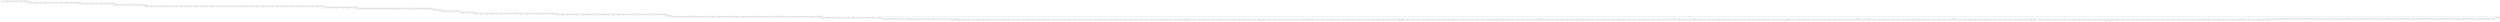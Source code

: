 digraph
{
  vcsn_context = "lat<letterset<char_letters(abc)>, letterset<char_letters(abc)>>, b"
  rankdir = LR
  edge [arrowhead = vee, arrowsize = .6]
  {
    node [shape = point, width = 0]
    I0
    I1
    I2
    I3
    I4
    I5
    I6
    I7
    I8
    I9
    I10
    I11
    I12
    I13
    I14
    I15
    I16
    I17
    F15
    F45
    F70
    F113
    F148
    F172
    F251
    F256
    F258
    F299
    F316
    F333
    F397
    F436
    F461
    F463
  }
  {
    node [shape = circle, style = rounded, width = 0.5]
    0
    1
    2
    3
    4
    5
    6
    7
    8
    9
    10
    11
    12
    13
    14
    15
    16
    17
    18
    19
    20
    21
    22
    23
    24
    25
    26
    27
    28
    29
    30
    31
    32
    33
    34
    35
    36
    37
    38
    39
    40
    41
    42
    43
    44
    45
    46
    47
    48
    49
    50
    51
    52
    53
    54
    55
    56
    57
    58
    59
    60
    61
    62
    63
    64
    65
    66
    67
    68
    69
    70
    71
    72
    73
    74
    75
    76
    77
    78
    79
    80
    81
    82
    83
    84
    85
    86
    87
    88
    89
    90
    91
    92
    93
    94
    95
    96
    97
    98
    99
    100
    101
    102
    103
    104
    105
    106
    107
    108
    109
    110
    111
    112
    113
    114
    115
    116
    117
    118
    119
    120
    121
    122
    123
    124
    125
    126
    127
    128
    129
    130
    131
    132
    133
    134
    135
    136
    137
    138
    139
    140
    141
    142
    143
    144
    145
    146
    147
    148
    149
    150
    151
    152
    153
    154
    155
    156
    157
    158
    159
    160
    161
    162
    163
    164
    165
    166
    167
    168
    169
    170
    171
    172
    173
    174
    175
    176
    177
    178
    179
    180
    181
    182
    183
    184
    185
    186
    187
    188
    189
    190
    191
    192
    193
    194
    195
    196
    197
    198
    199
    200
    201
    202
    203
    204
    205
    206
    207
    208
    209
    210
    211
    212
    213
    214
    215
    216
    217
    218
    219
    220
    221
    222
    223
    224
    225
    226
    227
    228
    229
    230
    231
    232
    233
    234
    235
    236
    237
    238
    239
    240
    241
    242
    243
    244
    245
    246
    247
    248
    249
    250
    251
    252
    253
    254
    255
    256
    257
    258
    259
    260
    261
    262
    263
    264
    265
    266
    267
    268
    269
    270
    271
    272
    273
    274
    275
    276
    277
    278
    279
    280
    281
    282
    283
    284
    285
    286
    287
    288
    289
    290
    291
    292
    293
    294
    295
    296
    297
    298
    299
    300
    301
    302
    303
    304
    305
    306
    307
    308
    309
    310
    311
    312
    313
    314
    315
    316
    317
    318
    319
    320
    321
    322
    323
    324
    325
    326
    327
    328
    329
    330
    331
    332
    333
    334
    335
    336
    337
    338
    339
    340
    341
    342
    343
    344
    345
    346
    347
    348
    349
    350
    351
    352
    353
    354
    355
    356
    357
    358
    359
    360
    361
    362
    363
    364
    365
    366
    367
    368
    369
    370
    371
    372
    373
    374
    375
    376
    377
    378
    379
    380
    381
    382
    383
    384
    385
    386
    387
    388
    389
    390
    391
    392
    393
    394
    395
    396
    397
    398
    399
    400
    401
    402
    403
    404
    405
    406
    407
    408
    409
    410
    411
    412
    413
    414
    415
    416
    417
    418
    419
    420
    421
    422
    423
    424
    425
    426
    427
    428
    429
    430
    431
    432
    433
    434
    435
    436
    437
    438
    439
    440
    441
    442
    443
    444
    445
    446
    447
    448
    449
    450
    451
    452
    453
    454
    455
    456
    457
    458
    459
    460
    461
    462
    463
    464
    465
    466
    467
    468
    469
    470
    471
    472
    473
    474
    475
    476
    477
    478
    479
    480
    481
    482
    483
    484
    485
    486
    487
    488
    489
    490
    491
    492
    493
    494
    495
    496
    497
    498
    499
  }
  I0 -> 0
  I1 -> 1
  I2 -> 2
  I3 -> 3
  I4 -> 4
  I5 -> 5
  I6 -> 6
  I7 -> 7
  I8 -> 8
  I9 -> 9
  I10 -> 10
  I11 -> 11
  I12 -> 12
  I13 -> 13
  I14 -> 14
  I15 -> 15
  I16 -> 16
  I17 -> 17
  0 -> 410 [label = "b|c"]
  1 -> 8 [label = "a|c"]
  2 -> 266 [label = "a|a"]
  3 -> 399 [label = "a|b"]
  4 -> 198 [label = "c|c"]
  5 -> 477 [label = "c|a"]
  6 -> 247 [label = "c|a"]
  7 -> 40 [label = "b|b"]
  8 -> 430 [label = "b|b"]
  9 -> 387 [label = "b|a"]
  10 -> 16 [label = "a|b"]
  11 -> 218 [label = "a|a"]
  12 -> 199 [label = "a|b"]
  13 -> 33 [label = "b|b"]
  14 -> 150 [label = "c|a"]
  15 -> F15
  15 -> 465 [label = "b|a"]
  16 -> 307 [label = "a|b"]
  17 -> 34 [label = "b|a"]
  18 -> 263 [label = "c|b"]
  19 -> 26 [label = "a|a"]
  20 -> 138 [label = "b|c"]
  21 -> 165 [label = "b|b"]
  22 -> 352 [label = "b|a"]
  23 -> 447 [label = "a|c"]
  24 -> 95 [label = "b|c"]
  25 -> 293 [label = "a|a"]
  26 -> 480 [label = "b|c"]
  27 -> 45 [label = "c|b"]
  28 -> 133 [label = "b|c"]
  29 -> 260 [label = "b|b"]
  30 -> 441 [label = "a|c"]
  31 -> 359 [label = "b|b"]
  32 -> 98 [label = "c|c"]
  33 -> 478 [label = "a|a"]
  34 -> 161 [label = "c|b"]
  35 -> 50 [label = "c|b"]
  36 -> 5 [label = "b|a"]
  37 -> 220 [label = "c|b"]
  38 -> 94 [label = "a|a"]
  39 -> 212 [label = "c|a"]
  40 -> 350 [label = "c|c"]
  41 -> 27 [label = "c|a"]
  42 -> 433 [label = "c|a"]
  43 -> 141 [label = "a|c"]
  44 -> 472 [label = "c|c"]
  45 -> F45
  45 -> 119 [label = "a|b"]
  46 -> 251 [label = "b|c"]
  47 -> 353 [label = "a|b"]
  48 -> 229 [label = "a|a"]
  49 -> 419 [label = "c|c"]
  50 -> 67 [label = "c|c"]
  51 -> 398 [label = "c|c"]
  52 -> 63 [label = "b|a"]
  53 -> 1 [label = "a|a"]
  54 -> 39 [label = "a|c"]
  55 -> 171 [label = "b|a"]
  56 -> 335 [label = "a|c"]
  57 -> 463 [label = "c|c"]
  58 -> 177 [label = "b|b"]
  59 -> 394 [label = "c|a"]
  60 -> 378 [label = "a|a"]
  61 -> 337 [label = "b|c"]
  62 -> 445 [label = "b|b"]
  63 -> 421 [label = "a|c"]
  64 -> 458 [label = "b|a"]
  65 -> 292 [label = "a|b"]
  66 -> 222 [label = "c|c"]
  67 -> 46 [label = "c|c"]
  68 -> 60 [label = "c|c"]
  69 -> 4 [label = "c|a"]
  70 -> F70
  70 -> 372 [label = "a|b"]
  71 -> 330 [label = "c|b"]
  72 -> 413 [label = "a|c"]
  73 -> 499 [label = "c|c"]
  74 -> 245 [label = "a|b"]
  75 -> 339 [label = "a|c"]
  76 -> 376 [label = "c|b"]
  77 -> 156 [label = "a|b"]
  78 -> 201 [label = "c|a"]
  79 -> 476 [label = "b|a"]
  80 -> 396 [label = "a|a"]
  81 -> 464 [label = "b|c"]
  82 -> 322 [label = "b|a"]
  83 -> 418 [label = "c|c"]
  84 -> 303 [label = "a|b"]
  85 -> 440 [label = "a|c"]
  86 -> 302 [label = "c|b"]
  87 -> 146 [label = "c|c"]
  88 -> 405 [label = "a|a"]
  89 -> 57 [label = "c|b"]
  90 -> 484 [label = "c|a"]
  91 -> 380 [label = "a|c"]
  92 -> 448 [label = "a|a"]
  93 -> 272 [label = "b|a"]
  94 -> 82 [label = "b|b"]
  95 -> 250 [label = "b|b"]
  96 -> 306 [label = "a|a"]
  97 -> 121 [label = "c|a"]
  98 -> 403 [label = "c|a"]
  99 -> 327 [label = "b|c"]
  100 -> 182 [label = "b|b"]
  101 -> 407 [label = "c|a"]
  102 -> 145 [label = "c|b"]
  103 -> 234 [label = "c|b"]
  104 -> 81 [label = "c|c"]
  105 -> 96 [label = "b|c"]
  106 -> 313 [label = "b|b"]
  107 -> 325 [label = "a|b"]
  108 -> 314 [label = "b|c"]
  109 -> 24 [label = "a|c"]
  110 -> 13 [label = "c|a"]
  111 -> 200 [label = "b|a"]
  112 -> 288 [label = "a|b"]
  113 -> F113
  113 -> 158 [label = "c|b"]
  114 -> 257 [label = "a|c"]
  115 -> 41 [label = "c|a"]
  116 -> 174 [label = "a|b"]
  117 -> 450 [label = "a|b"]
  118 -> 354 [label = "b|c"]
  119 -> 316 [label = "a|a"]
  120 -> 103 [label = "c|c"]
  121 -> 493 [label = "b|c"]
  122 -> 323 [label = "b|b"]
  123 -> 205 [label = "a|b"]
  124 -> 115 [label = "c|b"]
  125 -> 83 [label = "b|b"]
  126 -> 456 [label = "c|c"]
  127 -> 53 [label = "a|c"]
  128 -> 240 [label = "b|b"]
  129 -> 219 [label = "c|c"]
  130 -> 295 [label = "b|b"]
  131 -> 498 [label = "a|a"]
  132 -> 414 [label = "b|a"]
  133 -> 318 [label = "c|c"]
  134 -> 236 [label = "c|c"]
  135 -> 473 [label = "a|b"]
  136 -> 192 [label = "c|c"]
  137 -> 461 [label = "b|c"]
  138 -> 232 [label = "b|c"]
  139 -> 126 [label = "a|b"]
  140 -> 334 [label = "c|a"]
  141 -> 278 [label = "a|c"]
  142 -> 120 [label = "b|b"]
  143 -> 208 [label = "c|c"]
  144 -> 170 [label = "b|b"]
  145 -> 100 [label = "a|a"]
  146 -> 470 [label = "c|a"]
  147 -> 393 [label = "c|a"]
  148 -> F148
  148 -> 459 [label = "c|b"]
  149 -> 183 [label = "a|c"]
  150 -> 253 [label = "c|b"]
  151 -> 64 [label = "b|c"]
  152 -> 17 [label = "a|c"]
  153 -> 390 [label = "c|c"]
  154 -> 195 [label = "c|c"]
  155 -> 384 [label = "b|a"]
  156 -> 395 [label = "c|b"]
  157 -> 191 [label = "a|a"]
  158 -> 155 [label = "a|c"]
  159 -> 72 [label = "a|b"]
  160 -> 206 [label = "a|b"]
  161 -> 264 [label = "a|c"]
  162 -> 30 [label = "a|a"]
  163 -> 291 [label = "c|a"]
  164 -> 377 [label = "c|a"]
  165 -> 301 [label = "c|b"]
  166 -> 305 [label = "c|a"]
  167 -> 241 [label = "c|c"]
  168 -> 343 [label = "b|b"]
  169 -> 336 [label = "a|c"]
  170 -> 117 [label = "b|b"]
  171 -> 231 [label = "c|c"]
  172 -> F172
  172 -> 312 [label = "c|b"]
  173 -> 282 [label = "a|b"]
  174 -> 15 [label = "a|c"]
  175 -> 25 [label = "b|b"]
  176 -> 304 [label = "a|c"]
  177 -> 173 [label = "c|b"]
  178 -> 270 [label = "b|b"]
  179 -> 491 [label = "b|c"]
  180 -> 109 [label = "c|b"]
  181 -> 66 [label = "b|a"]
  182 -> 124 [label = "a|a"]
  183 -> 486 [label = "b|a"]
  184 -> 331 [label = "b|c"]
  185 -> 386 [label = "a|b"]
  186 -> 6 [label = "a|c"]
  187 -> 485 [label = "b|c"]
  188 -> 90 [label = "a|b"]
  189 -> 128 [label = "b|c"]
  190 -> 217 [label = "c|c"]
  191 -> 449 [label = "a|a"]
  192 -> 347 [label = "a|c"]
  193 -> 417 [label = "b|b"]
  194 -> 75 [label = "a|b"]
  195 -> 136 [label = "a|a"]
  196 -> 49 [label = "c|b"]
  197 -> 101 [label = "c|b"]
  198 -> 118 [label = "c|b"]
  199 -> 416 [label = "a|a"]
  200 -> 211 [label = "a|c"]
  201 -> 85 [label = "c|c"]
  202 -> 437 [label = "b|b"]
  203 -> 215 [label = "c|a"]
  204 -> 102 [label = "b|a"]
  205 -> 54 [label = "a|b"]
  206 -> 140 [label = "b|b"]
  207 -> 385 [label = "b|c"]
  208 -> 375 [label = "b|b"]
  209 -> 374 [label = "c|a"]
  210 -> 488 [label = "b|b"]
  211 -> 444 [label = "a|a"]
  212 -> 153 [label = "a|b"]
  213 -> 370 [label = "b|a"]
  214 -> 21 [label = "b|a"]
  215 -> 61 [label = "c|b"]
  216 -> 56 [label = "b|b"]
  217 -> 340 [label = "b|b"]
  218 -> 453 [label = "b|a"]
  219 -> 38 [label = "b|c"]
  220 -> 162 [label = "c|b"]
  221 -> 338 [label = "b|a"]
  222 -> 451 [label = "a|c"]
  223 -> 479 [label = "b|b"]
  224 -> 369 [label = "b|c"]
  225 -> 308 [label = "c|c"]
  226 -> 362 [label = "b|b"]
  227 -> 462 [label = "c|b"]
  228 -> 131 [label = "c|a"]
  229 -> 70 [label = "b|b"]
  230 -> 69 [label = "b|b"]
  231 -> 348 [label = "a|b"]
  232 -> 249 [label = "b|c"]
  233 -> 408 [label = "b|c"]
  234 -> 275 [label = "c|b"]
  235 -> 31 [label = "c|c"]
  236 -> 202 [label = "a|c"]
  237 -> 224 [label = "a|c"]
  238 -> 80 [label = "c|b"]
  239 -> 163 [label = "a|c"]
  240 -> 481 [label = "c|c"]
  241 -> 423 [label = "c|c"]
  242 -> 167 [label = "a|c"]
  243 -> 88 [label = "b|c"]
  244 -> 114 [label = "b|a"]
  245 -> 22 [label = "c|c"]
  246 -> 333 [label = "b|b"]
  247 -> 197 [label = "c|a"]
  248 -> 237 [label = "a|a"]
  249 -> 207 [label = "a|a"]
  250 -> 259 [label = "b|c"]
  251 -> F251
  251 -> 18 [label = "b|b"]
  252 -> 320 [label = "c|c"]
  253 -> 382 [label = "a|c"]
  254 -> 93 [label = "c|b"]
  255 -> 273 [label = "a|b"]
  256 -> F256
  256 -> 274 [label = "c|b"]
  257 -> 189 [label = "c|a"]
  258 -> F258
  258 -> 328 [label = "a|a"]
  259 -> 313 [label = "c|c"]
  260 -> 55 [label = "c|c"]
  261 -> 436 [label = "a|c"]
  262 -> 258 [label = "b|c"]
  263 -> 73 [label = "a|a"]
  264 -> 3 [label = "c|b"]
  265 -> 11 [label = "c|b"]
  266 -> 77 [label = "b|c"]
  267 -> 10 [label = "b|c"]
  268 -> 160 [label = "a|c"]
  269 -> 475 [label = "b|b"]
  270 -> 341 [label = "c|c"]
  271 -> 76 [label = "a|a"]
  272 -> 123 [label = "a|b"]
  273 -> 284 [label = "c|c"]
  274 -> 364 [label = "c|c"]
  275 -> 178 [label = "c|a"]
  276 -> 51 [label = "c|c"]
  277 -> 368 [label = "b|b"]
  278 -> 151 [label = "b|a"]
  279 -> 401 [label = "a|a"]
  280 -> 286 [label = "b|a"]
  281 -> 12 [label = "b|b"]
  282 -> 248 [label = "a|b"]
  283 -> 139 [label = "a|b"]
  284 -> 392 [label = "a|b"]
  285 -> 159 [label = "c|b"]
  286 -> 130 [label = "a|b"]
  287 -> 309 [label = "b|b"]
  288 -> 483 [label = "b|c"]
  289 -> 296 [label = "a|b"]
  290 -> 42 [label = "c|c"]
  291 -> 148 [label = "c|a"]
  292 -> 166 [label = "b|a"]
  293 -> 420 [label = "c|c"]
  294 -> 388 [label = "c|b"]
  295 -> 265 [label = "a|a"]
  296 -> 185 [label = "a|a"]
  297 -> 280 [label = "b|b"]
  298 -> 226 [label = "b|c"]
  299 -> F299
  299 -> 221 [label = "b|a"]
  300 -> 452 [label = "a|a"]
  301 -> 428 [label = "c|b"]
  302 -> 87 [label = "a|a"]
  303 -> 329 [label = "c|c"]
  304 -> 487 [label = "b|c"]
  305 -> 7 [label = "a|c"]
  306 -> 203 [label = "a|b"]
  307 -> 422 [label = "a|c"]
  308 -> 52 [label = "b|b"]
  309 -> 196 [label = "c|a"]
  310 -> 209 [label = "a|a"]
  311 -> 149 [label = "b|b"]
  312 -> 179 [label = "b|a"]
  313 -> 238 [label = "c|b"]
  314 -> 367 [label = "b|b"]
  315 -> 122 [label = "a|c"]
  316 -> F316
  316 -> 406 [label = "c|c"]
  317 -> 269 [label = "c|b"]
  318 -> 468 [label = "b|c"]
  319 -> 230 [label = "a|c"]
  320 -> 213 [label = "c|c"]
  321 -> 89 [label = "c|b"]
  322 -> 319 [label = "b|a"]
  323 -> 14 [label = "a|c"]
  324 -> 281 [label = "c|a"]
  325 -> 442 [label = "a|a"]
  326 -> 79 [label = "c|b"]
  327 -> 360 [label = "c|b"]
  328 -> 152 [label = "b|a"]
  329 -> 193 [label = "c|c"]
  330 -> 19 [label = "a|c"]
  331 -> 58 [label = "b|a"]
  332 -> 404 [label = "a|a"]
  333 -> F333
  333 -> 59 [label = "b|a"]
  334 -> 254 [label = "b|c"]
  335 -> 261 [label = "c|c"]
  336 -> 239 [label = "a|a"]
  337 -> 435 [label = "a|a"]
  338 -> 455 [label = "b|b"]
  339 -> 346 [label = "a|b"]
  340 -> 32 [label = "b|a"]
  341 -> 494 [label = "b|b"]
  342 -> 188 [label = "c|b"]
  343 -> 97 [label = "b|c"]
  344 -> 268 [label = "c|c"]
  345 -> 68 [label = "c|b"]
  346 -> 62 [label = "a|c"]
  347 -> 402 [label = "c|a"]
  348 -> 190 [label = "c|a"]
  349 -> 169 [label = "b|a"]
  350 -> 391 [label = "a|b"]
  351 -> 467 [label = "a|c"]
  352 -> 454 [label = "b|b"]
  353 -> 344 [label = "c|b"]
  354 -> 37 [label = "b|c"]
  355 -> 365 [label = "c|a"]
  356 -> 349 [label = "b|a"]
  357 -> 180 [label = "a|a"]
  358 -> 287 [label = "b|b"]
  359 -> 256 [label = "c|b"]
  360 -> 371 [label = "b|b"]
  361 -> 495 [label = "c|b"]
  362 -> 127 [label = "b|b"]
  363 -> 142 [label = "b|b"]
  364 -> 48 [label = "c|b"]
  365 -> 235 [label = "a|a"]
  366 -> 355 [label = "b|c"]
  367 -> 216 [label = "a|a"]
  368 -> 289 [label = "c|c"]
  369 -> 9 [label = "a|c"]
  370 -> 144 [label = "a|c"]
  371 -> 111 [label = "c|b"]
  372 -> 168 [label = "a|a"]
  373 -> 110 [label = "b|c"]
  374 -> 47 [label = "c|c"]
  375 -> 181 [label = "a|a"]
  376 -> 409 [label = "b|a"]
  377 -> 351 [label = "b|b"]
  378 -> 233 [label = "b|a"]
  379 -> 28 [label = "b|a"]
  380 -> 125 [label = "c|a"]
  381 -> 175 [label = "a|b"]
  382 -> 424 [label = "c|b"]
  383 -> 326 [label = "a|b"]
  384 -> 311 [label = "a|b"]
  385 -> 244 [label = "b|b"]
  386 -> 44 [label = "b|b"]
  387 -> 490 [label = "c|c"]
  388 -> 113 [label = "c|a"]
  389 -> 204 [label = "a|b"]
  390 -> 358 [label = "a|c"]
  391 -> 457 [label = "c|a"]
  392 -> 223 [label = "a|a"]
  393 -> 194 [label = "b|c"]
  394 -> 471 [label = "c|c"]
  395 -> 74 [label = "a|a"]
  396 -> 315 [label = "b|b"]
  397 -> F397
  397 -> 300 [label = "b|a"]
  398 -> 412 [label = "c|c"]
  399 -> 36 [label = "a|a"]
  400 -> 373 [label = "b|b"]
  401 -> 243 [label = "b|b"]
  402 -> 92 [label = "c|b"]
  403 -> 496 [label = "c|b"]
  404 -> 2 [label = "c|c"]
  405 -> 71 [label = "b|c"]
  406 -> 228 [label = "a|c"]
  407 -> 397 [label = "b|c"]
  408 -> 172 [label = "a|c"]
  409 -> 276 [label = "b|c"]
  410 -> 65 [label = "c|c"]
  411 -> 482 [label = "b|b"]
  412 -> 290 [label = "b|a"]
  413 -> 187 [label = "c|b"]
  414 -> 43 [label = "b|a"]
  415 -> 310 [label = "b|c"]
  416 -> 294 [label = "c|a"]
  417 -> 91 [label = "c|b"]
  418 -> 439 [label = "a|c"]
  419 -> 432 [label = "b|c"]
  420 -> 252 [label = "a|c"]
  421 -> 381 [label = "b|c"]
  422 -> 429 [label = "a|a"]
  423 -> 129 [label = "a|b"]
  424 -> 427 [label = "a|a"]
  425 -> 35 [label = "b|c"]
  426 -> 132 [label = "a|a"]
  427 -> 116 [label = "a|c"]
  428 -> 107 [label = "b|b"]
  429 -> 154 [label = "b|b"]
  430 -> 426 [label = "c|c"]
  431 -> 134 [label = "a|b"]
  432 -> 106 [label = "c|a"]
  433 -> 415 [label = "c|c"]
  434 -> 105 [label = "c|c"]
  435 -> 379 [label = "c|b"]
  436 -> F436
  436 -> 366 [label = "a|a"]
  437 -> 227 [label = "b|a"]
  438 -> 104 [label = "b|a"]
  439 -> 466 [label = "a|c"]
  440 -> 29 [label = "b|b"]
  441 -> 297 [label = "a|b"]
  442 -> 137 [label = "b|a"]
  443 -> 176 [label = "c|c"]
  444 -> 267 [label = "c|b"]
  445 -> 383 [label = "c|b"]
  446 -> 332 [label = "a|b"]
  447 -> 84 [label = "b|b"]
  448 -> 78 [label = "b|c"]
  449 -> 186 [label = "b|c"]
  450 -> 361 [label = "a|a"]
  451 -> 460 [label = "a|c"]
  452 -> 225 [label = "b|b"]
  453 -> 425 [label = "a|c"]
  454 -> 298 [label = "a|c"]
  455 -> 497 [label = "a|a"]
  456 -> 321 [label = "b|c"]
  457 -> 492 [label = "b|c"]
  458 -> 108 [label = "c|a"]
  459 -> 277 [label = "b|c"]
  460 -> 255 [label = "a|b"]
  461 -> F461
  461 -> 20 [label = "c|a"]
  462 -> 489 [label = "c|b"]
  463 -> F463
  463 -> 143 [label = "b|a"]
  464 -> 214 [label = "a|c"]
  465 -> 434 [label = "c|b"]
  466 -> 400 [label = "c|a"]
  467 -> 446 [label = "a|a"]
  468 -> 363 [label = "c|a"]
  469 -> 279 [label = "a|c"]
  470 -> 356 [label = "a|a"]
  471 -> 157 [label = "b|c"]
  472 -> 164 [label = "c|b"]
  473 -> 469 [label = "c|b"]
  474 -> 443 [label = "b|b"]
  475 -> 345 [label = "a|a"]
  476 -> 324 [label = "b|b"]
  477 -> 438 [label = "c|c"]
  478 -> 389 [label = "b|c"]
  479 -> 210 [label = "c|b"]
  480 -> 342 [label = "b|b"]
  481 -> 99 [label = "a|c"]
  482 -> 246 [label = "b|a"]
  483 -> 23 [label = "a|a"]
  484 -> 283 [label = "a|b"]
  485 -> 262 [label = "c|a"]
  486 -> 285 [label = "a|b"]
  487 -> 184 [label = "a|c"]
  488 -> 317 [label = "a|a"]
  489 -> 242 [label = "b|b"]
  490 -> 135 [label = "b|a"]
  491 -> 112 [label = "b|a"]
  492 -> 411 [label = "c|b"]
  493 -> 271 [label = "a|c"]
  494 -> 431 [label = "c|b"]
  495 -> 147 [label = "a|c"]
  496 -> 299 [label = "a|c"]
  497 -> 357 [label = "c|a"]
  498 -> 86 [label = "b|a"]
  499 -> 474 [label = "c|b"]
}
